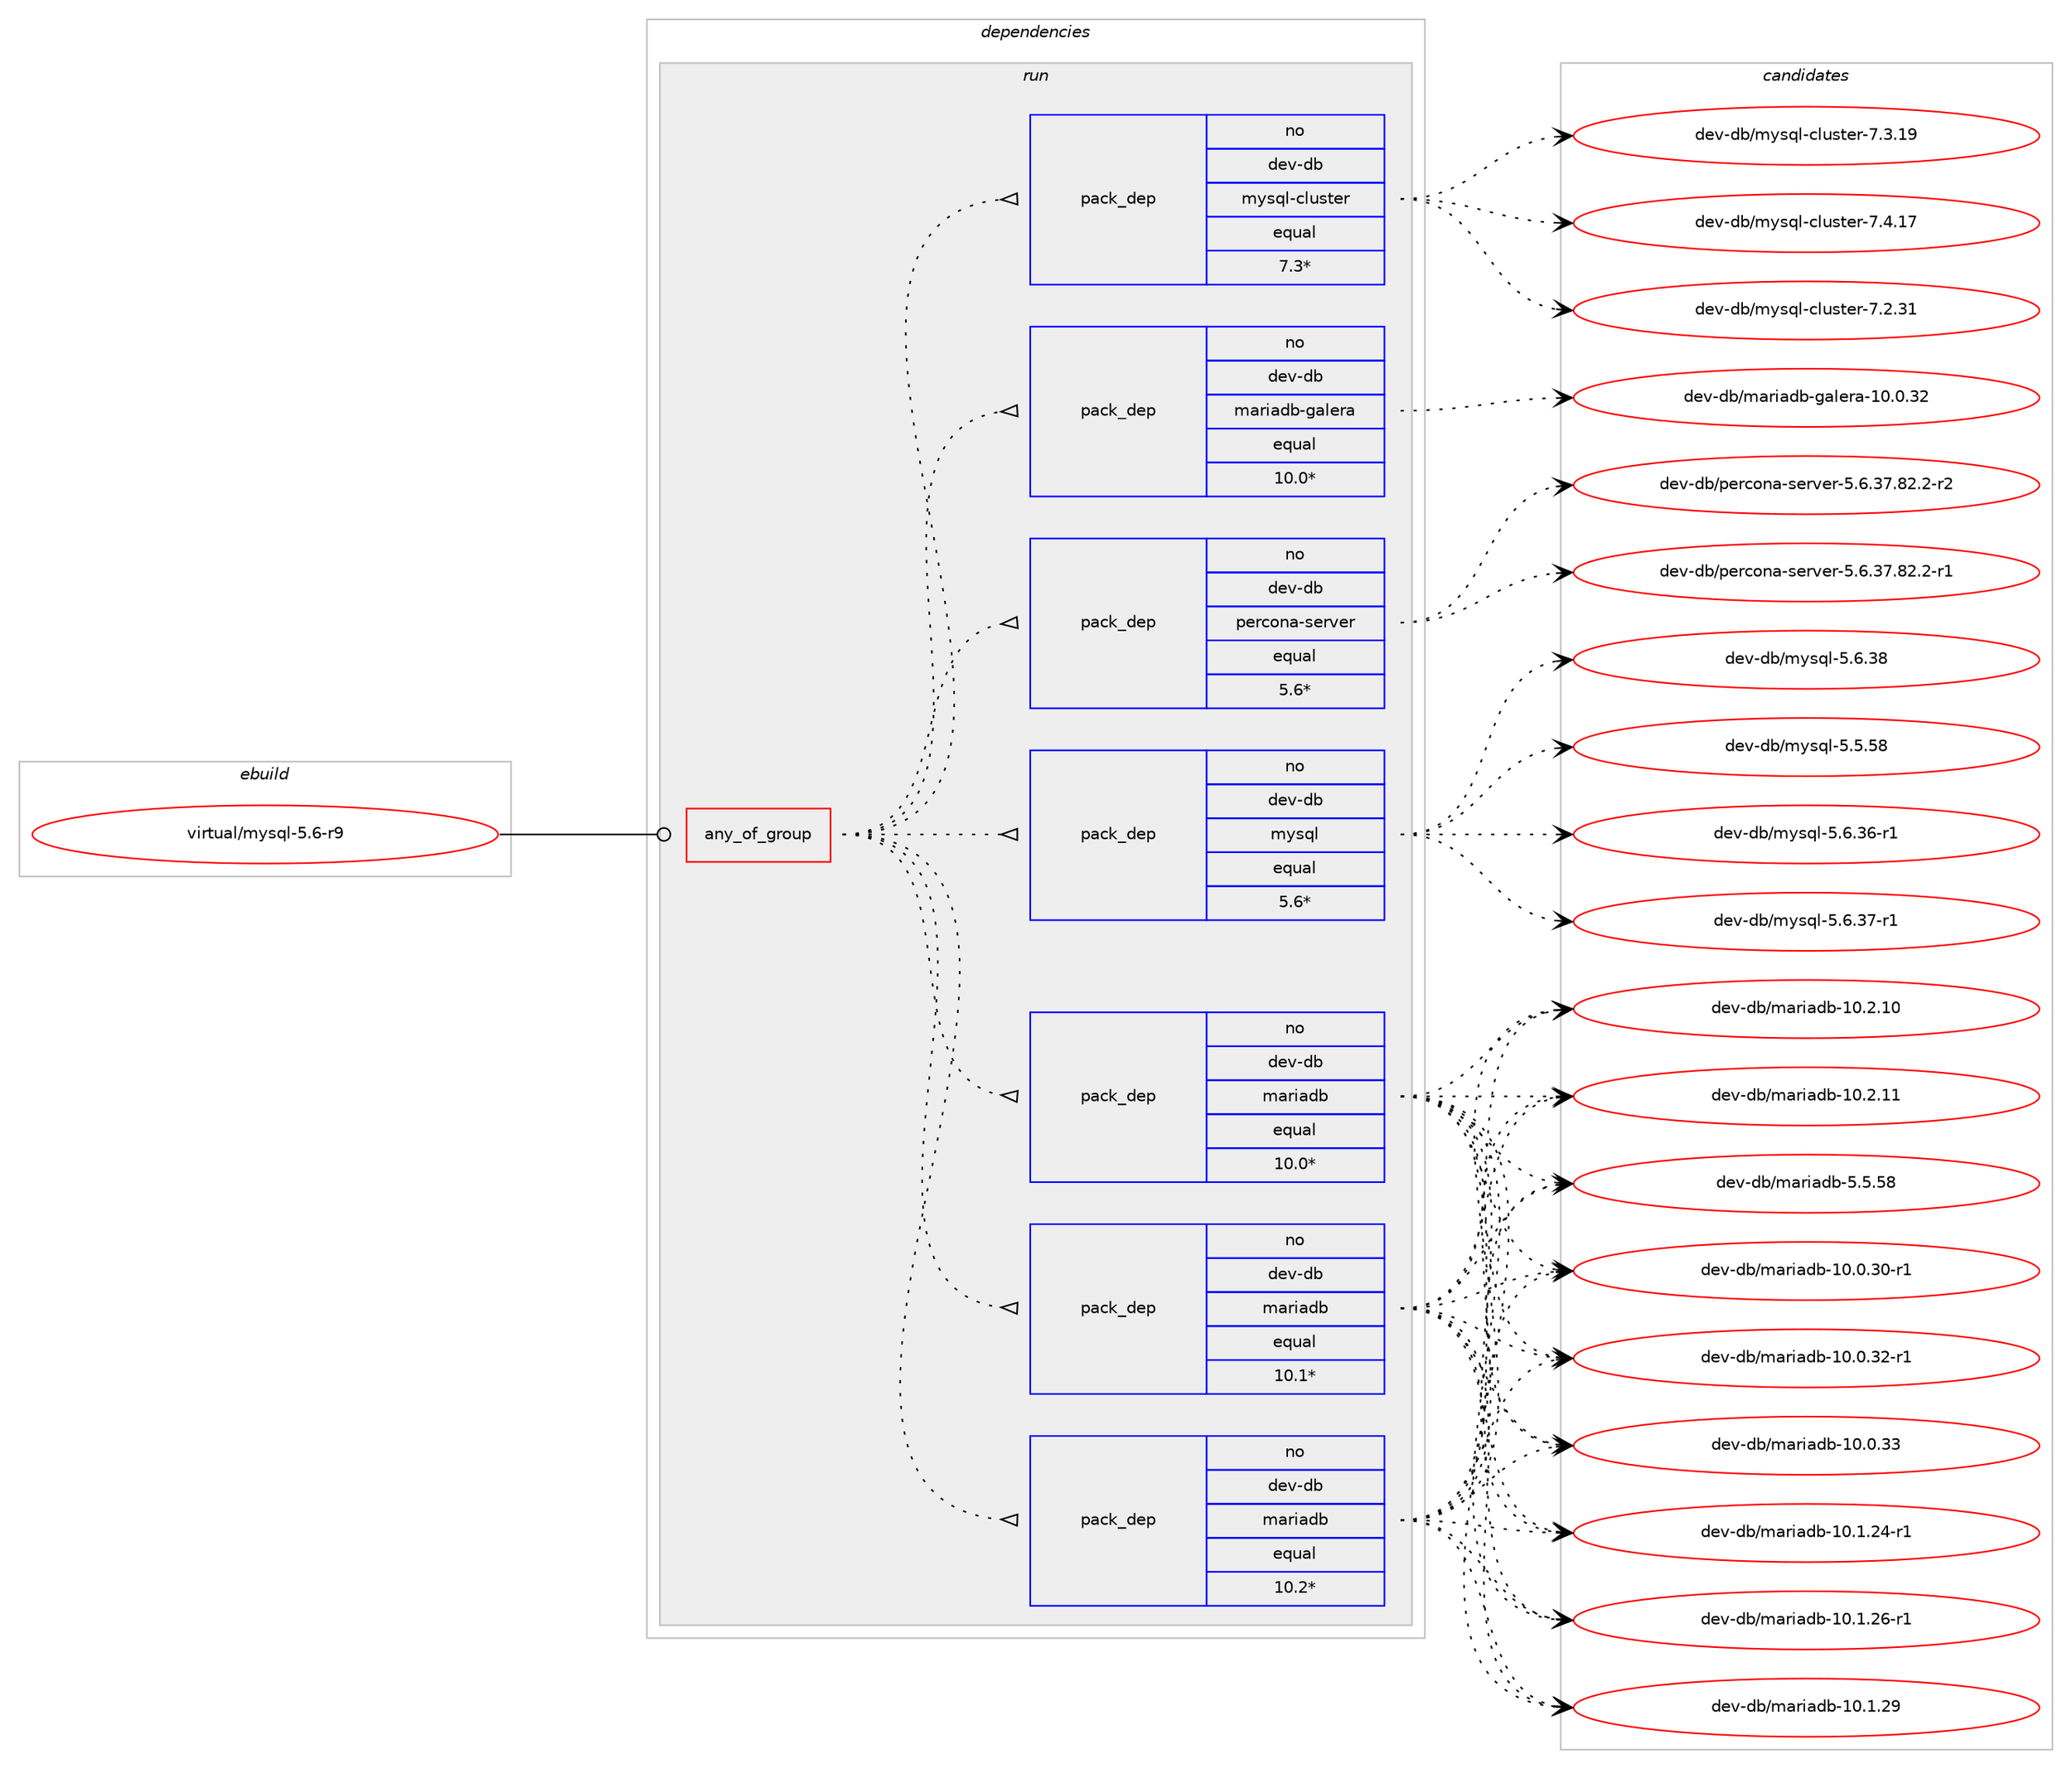 digraph prolog {

# *************
# Graph options
# *************

newrank=true;
concentrate=true;
compound=true;
graph [rankdir=LR,fontname=Helvetica,fontsize=10,ranksep=1.5];#, ranksep=2.5, nodesep=0.2];
edge  [arrowhead=vee];
node  [fontname=Helvetica,fontsize=10];

# **********
# The ebuild
# **********

subgraph cluster_leftcol {
color=gray;
rank=same;
label=<<i>ebuild</i>>;
id [label="virtual/mysql-5.6-r9", color=red, width=4, href="../virtual/mysql-5.6-r9.svg"];
}

# ****************
# The dependencies
# ****************

subgraph cluster_midcol {
color=gray;
label=<<i>dependencies</i>>;
subgraph cluster_compile {
fillcolor="#eeeeee";
style=filled;
label=<<i>compile</i>>;
}
subgraph cluster_compileandrun {
fillcolor="#eeeeee";
style=filled;
label=<<i>compile and run</i>>;
}
subgraph cluster_run {
fillcolor="#eeeeee";
style=filled;
label=<<i>run</i>>;
subgraph any9 {
dependency3724 [label=<<TABLE BORDER="0" CELLBORDER="1" CELLSPACING="0" CELLPADDING="4"><TR><TD CELLPADDING="10">any_of_group</TD></TR></TABLE>>, shape=none, color=red];subgraph pack3490 {
dependency3725 [label=<<TABLE BORDER="0" CELLBORDER="1" CELLSPACING="0" CELLPADDING="4" WIDTH="220"><TR><TD ROWSPAN="6" CELLPADDING="30">pack_dep</TD></TR><TR><TD WIDTH="110">no</TD></TR><TR><TD>dev-db</TD></TR><TR><TD>mariadb</TD></TR><TR><TD>equal</TD></TR><TR><TD>10.2*</TD></TR></TABLE>>, shape=none, color=blue];
}
dependency3724:e -> dependency3725:w [weight=20,style="dotted",arrowhead="oinv"];
subgraph pack3491 {
dependency3726 [label=<<TABLE BORDER="0" CELLBORDER="1" CELLSPACING="0" CELLPADDING="4" WIDTH="220"><TR><TD ROWSPAN="6" CELLPADDING="30">pack_dep</TD></TR><TR><TD WIDTH="110">no</TD></TR><TR><TD>dev-db</TD></TR><TR><TD>mariadb</TD></TR><TR><TD>equal</TD></TR><TR><TD>10.1*</TD></TR></TABLE>>, shape=none, color=blue];
}
dependency3724:e -> dependency3726:w [weight=20,style="dotted",arrowhead="oinv"];
subgraph pack3492 {
dependency3727 [label=<<TABLE BORDER="0" CELLBORDER="1" CELLSPACING="0" CELLPADDING="4" WIDTH="220"><TR><TD ROWSPAN="6" CELLPADDING="30">pack_dep</TD></TR><TR><TD WIDTH="110">no</TD></TR><TR><TD>dev-db</TD></TR><TR><TD>mariadb</TD></TR><TR><TD>equal</TD></TR><TR><TD>10.0*</TD></TR></TABLE>>, shape=none, color=blue];
}
dependency3724:e -> dependency3727:w [weight=20,style="dotted",arrowhead="oinv"];
subgraph pack3493 {
dependency3728 [label=<<TABLE BORDER="0" CELLBORDER="1" CELLSPACING="0" CELLPADDING="4" WIDTH="220"><TR><TD ROWSPAN="6" CELLPADDING="30">pack_dep</TD></TR><TR><TD WIDTH="110">no</TD></TR><TR><TD>dev-db</TD></TR><TR><TD>mysql</TD></TR><TR><TD>equal</TD></TR><TR><TD>5.6*</TD></TR></TABLE>>, shape=none, color=blue];
}
dependency3724:e -> dependency3728:w [weight=20,style="dotted",arrowhead="oinv"];
subgraph pack3494 {
dependency3729 [label=<<TABLE BORDER="0" CELLBORDER="1" CELLSPACING="0" CELLPADDING="4" WIDTH="220"><TR><TD ROWSPAN="6" CELLPADDING="30">pack_dep</TD></TR><TR><TD WIDTH="110">no</TD></TR><TR><TD>dev-db</TD></TR><TR><TD>percona-server</TD></TR><TR><TD>equal</TD></TR><TR><TD>5.6*</TD></TR></TABLE>>, shape=none, color=blue];
}
dependency3724:e -> dependency3729:w [weight=20,style="dotted",arrowhead="oinv"];
subgraph pack3495 {
dependency3730 [label=<<TABLE BORDER="0" CELLBORDER="1" CELLSPACING="0" CELLPADDING="4" WIDTH="220"><TR><TD ROWSPAN="6" CELLPADDING="30">pack_dep</TD></TR><TR><TD WIDTH="110">no</TD></TR><TR><TD>dev-db</TD></TR><TR><TD>mariadb-galera</TD></TR><TR><TD>equal</TD></TR><TR><TD>10.0*</TD></TR></TABLE>>, shape=none, color=blue];
}
dependency3724:e -> dependency3730:w [weight=20,style="dotted",arrowhead="oinv"];
subgraph pack3496 {
dependency3731 [label=<<TABLE BORDER="0" CELLBORDER="1" CELLSPACING="0" CELLPADDING="4" WIDTH="220"><TR><TD ROWSPAN="6" CELLPADDING="30">pack_dep</TD></TR><TR><TD WIDTH="110">no</TD></TR><TR><TD>dev-db</TD></TR><TR><TD>mysql-cluster</TD></TR><TR><TD>equal</TD></TR><TR><TD>7.3*</TD></TR></TABLE>>, shape=none, color=blue];
}
dependency3724:e -> dependency3731:w [weight=20,style="dotted",arrowhead="oinv"];
}
id:e -> dependency3724:w [weight=20,style="solid",arrowhead="odot"];
}
}

# **************
# The candidates
# **************

subgraph cluster_choices {
rank=same;
color=gray;
label=<<i>candidates</i>>;

subgraph choice3490 {
color=black;
nodesep=1;
choice10010111845100984710997114105971009845494846484651484511449 [label="dev-db/mariadb-10.0.30-r1", color=red, width=4,href="../dev-db/mariadb-10.0.30-r1.svg"];
choice10010111845100984710997114105971009845494846484651504511449 [label="dev-db/mariadb-10.0.32-r1", color=red, width=4,href="../dev-db/mariadb-10.0.32-r1.svg"];
choice1001011184510098471099711410597100984549484648465151 [label="dev-db/mariadb-10.0.33", color=red, width=4,href="../dev-db/mariadb-10.0.33.svg"];
choice10010111845100984710997114105971009845494846494650524511449 [label="dev-db/mariadb-10.1.24-r1", color=red, width=4,href="../dev-db/mariadb-10.1.24-r1.svg"];
choice10010111845100984710997114105971009845494846494650544511449 [label="dev-db/mariadb-10.1.26-r1", color=red, width=4,href="../dev-db/mariadb-10.1.26-r1.svg"];
choice1001011184510098471099711410597100984549484649465057 [label="dev-db/mariadb-10.1.29", color=red, width=4,href="../dev-db/mariadb-10.1.29.svg"];
choice1001011184510098471099711410597100984549484650464948 [label="dev-db/mariadb-10.2.10", color=red, width=4,href="../dev-db/mariadb-10.2.10.svg"];
choice1001011184510098471099711410597100984549484650464949 [label="dev-db/mariadb-10.2.11", color=red, width=4,href="../dev-db/mariadb-10.2.11.svg"];
choice10010111845100984710997114105971009845534653465356 [label="dev-db/mariadb-5.5.58", color=red, width=4,href="../dev-db/mariadb-5.5.58.svg"];
dependency3725:e -> choice10010111845100984710997114105971009845494846484651484511449:w [style=dotted,weight="100"];
dependency3725:e -> choice10010111845100984710997114105971009845494846484651504511449:w [style=dotted,weight="100"];
dependency3725:e -> choice1001011184510098471099711410597100984549484648465151:w [style=dotted,weight="100"];
dependency3725:e -> choice10010111845100984710997114105971009845494846494650524511449:w [style=dotted,weight="100"];
dependency3725:e -> choice10010111845100984710997114105971009845494846494650544511449:w [style=dotted,weight="100"];
dependency3725:e -> choice1001011184510098471099711410597100984549484649465057:w [style=dotted,weight="100"];
dependency3725:e -> choice1001011184510098471099711410597100984549484650464948:w [style=dotted,weight="100"];
dependency3725:e -> choice1001011184510098471099711410597100984549484650464949:w [style=dotted,weight="100"];
dependency3725:e -> choice10010111845100984710997114105971009845534653465356:w [style=dotted,weight="100"];
}
subgraph choice3491 {
color=black;
nodesep=1;
choice10010111845100984710997114105971009845494846484651484511449 [label="dev-db/mariadb-10.0.30-r1", color=red, width=4,href="../dev-db/mariadb-10.0.30-r1.svg"];
choice10010111845100984710997114105971009845494846484651504511449 [label="dev-db/mariadb-10.0.32-r1", color=red, width=4,href="../dev-db/mariadb-10.0.32-r1.svg"];
choice1001011184510098471099711410597100984549484648465151 [label="dev-db/mariadb-10.0.33", color=red, width=4,href="../dev-db/mariadb-10.0.33.svg"];
choice10010111845100984710997114105971009845494846494650524511449 [label="dev-db/mariadb-10.1.24-r1", color=red, width=4,href="../dev-db/mariadb-10.1.24-r1.svg"];
choice10010111845100984710997114105971009845494846494650544511449 [label="dev-db/mariadb-10.1.26-r1", color=red, width=4,href="../dev-db/mariadb-10.1.26-r1.svg"];
choice1001011184510098471099711410597100984549484649465057 [label="dev-db/mariadb-10.1.29", color=red, width=4,href="../dev-db/mariadb-10.1.29.svg"];
choice1001011184510098471099711410597100984549484650464948 [label="dev-db/mariadb-10.2.10", color=red, width=4,href="../dev-db/mariadb-10.2.10.svg"];
choice1001011184510098471099711410597100984549484650464949 [label="dev-db/mariadb-10.2.11", color=red, width=4,href="../dev-db/mariadb-10.2.11.svg"];
choice10010111845100984710997114105971009845534653465356 [label="dev-db/mariadb-5.5.58", color=red, width=4,href="../dev-db/mariadb-5.5.58.svg"];
dependency3726:e -> choice10010111845100984710997114105971009845494846484651484511449:w [style=dotted,weight="100"];
dependency3726:e -> choice10010111845100984710997114105971009845494846484651504511449:w [style=dotted,weight="100"];
dependency3726:e -> choice1001011184510098471099711410597100984549484648465151:w [style=dotted,weight="100"];
dependency3726:e -> choice10010111845100984710997114105971009845494846494650524511449:w [style=dotted,weight="100"];
dependency3726:e -> choice10010111845100984710997114105971009845494846494650544511449:w [style=dotted,weight="100"];
dependency3726:e -> choice1001011184510098471099711410597100984549484649465057:w [style=dotted,weight="100"];
dependency3726:e -> choice1001011184510098471099711410597100984549484650464948:w [style=dotted,weight="100"];
dependency3726:e -> choice1001011184510098471099711410597100984549484650464949:w [style=dotted,weight="100"];
dependency3726:e -> choice10010111845100984710997114105971009845534653465356:w [style=dotted,weight="100"];
}
subgraph choice3492 {
color=black;
nodesep=1;
choice10010111845100984710997114105971009845494846484651484511449 [label="dev-db/mariadb-10.0.30-r1", color=red, width=4,href="../dev-db/mariadb-10.0.30-r1.svg"];
choice10010111845100984710997114105971009845494846484651504511449 [label="dev-db/mariadb-10.0.32-r1", color=red, width=4,href="../dev-db/mariadb-10.0.32-r1.svg"];
choice1001011184510098471099711410597100984549484648465151 [label="dev-db/mariadb-10.0.33", color=red, width=4,href="../dev-db/mariadb-10.0.33.svg"];
choice10010111845100984710997114105971009845494846494650524511449 [label="dev-db/mariadb-10.1.24-r1", color=red, width=4,href="../dev-db/mariadb-10.1.24-r1.svg"];
choice10010111845100984710997114105971009845494846494650544511449 [label="dev-db/mariadb-10.1.26-r1", color=red, width=4,href="../dev-db/mariadb-10.1.26-r1.svg"];
choice1001011184510098471099711410597100984549484649465057 [label="dev-db/mariadb-10.1.29", color=red, width=4,href="../dev-db/mariadb-10.1.29.svg"];
choice1001011184510098471099711410597100984549484650464948 [label="dev-db/mariadb-10.2.10", color=red, width=4,href="../dev-db/mariadb-10.2.10.svg"];
choice1001011184510098471099711410597100984549484650464949 [label="dev-db/mariadb-10.2.11", color=red, width=4,href="../dev-db/mariadb-10.2.11.svg"];
choice10010111845100984710997114105971009845534653465356 [label="dev-db/mariadb-5.5.58", color=red, width=4,href="../dev-db/mariadb-5.5.58.svg"];
dependency3727:e -> choice10010111845100984710997114105971009845494846484651484511449:w [style=dotted,weight="100"];
dependency3727:e -> choice10010111845100984710997114105971009845494846484651504511449:w [style=dotted,weight="100"];
dependency3727:e -> choice1001011184510098471099711410597100984549484648465151:w [style=dotted,weight="100"];
dependency3727:e -> choice10010111845100984710997114105971009845494846494650524511449:w [style=dotted,weight="100"];
dependency3727:e -> choice10010111845100984710997114105971009845494846494650544511449:w [style=dotted,weight="100"];
dependency3727:e -> choice1001011184510098471099711410597100984549484649465057:w [style=dotted,weight="100"];
dependency3727:e -> choice1001011184510098471099711410597100984549484650464948:w [style=dotted,weight="100"];
dependency3727:e -> choice1001011184510098471099711410597100984549484650464949:w [style=dotted,weight="100"];
dependency3727:e -> choice10010111845100984710997114105971009845534653465356:w [style=dotted,weight="100"];
}
subgraph choice3493 {
color=black;
nodesep=1;
choice10010111845100984710912111511310845534653465356 [label="dev-db/mysql-5.5.58", color=red, width=4,href="../dev-db/mysql-5.5.58.svg"];
choice100101118451009847109121115113108455346544651544511449 [label="dev-db/mysql-5.6.36-r1", color=red, width=4,href="../dev-db/mysql-5.6.36-r1.svg"];
choice100101118451009847109121115113108455346544651554511449 [label="dev-db/mysql-5.6.37-r1", color=red, width=4,href="../dev-db/mysql-5.6.37-r1.svg"];
choice10010111845100984710912111511310845534654465156 [label="dev-db/mysql-5.6.38", color=red, width=4,href="../dev-db/mysql-5.6.38.svg"];
dependency3728:e -> choice10010111845100984710912111511310845534653465356:w [style=dotted,weight="100"];
dependency3728:e -> choice100101118451009847109121115113108455346544651544511449:w [style=dotted,weight="100"];
dependency3728:e -> choice100101118451009847109121115113108455346544651554511449:w [style=dotted,weight="100"];
dependency3728:e -> choice10010111845100984710912111511310845534654465156:w [style=dotted,weight="100"];
}
subgraph choice3494 {
color=black;
nodesep=1;
choice1001011184510098471121011149911111097451151011141181011144553465446515546565046504511449 [label="dev-db/percona-server-5.6.37.82.2-r1", color=red, width=4,href="../dev-db/percona-server-5.6.37.82.2-r1.svg"];
choice1001011184510098471121011149911111097451151011141181011144553465446515546565046504511450 [label="dev-db/percona-server-5.6.37.82.2-r2", color=red, width=4,href="../dev-db/percona-server-5.6.37.82.2-r2.svg"];
dependency3729:e -> choice1001011184510098471121011149911111097451151011141181011144553465446515546565046504511449:w [style=dotted,weight="100"];
dependency3729:e -> choice1001011184510098471121011149911111097451151011141181011144553465446515546565046504511450:w [style=dotted,weight="100"];
}
subgraph choice3495 {
color=black;
nodesep=1;
choice1001011184510098471099711410597100984510397108101114974549484648465150 [label="dev-db/mariadb-galera-10.0.32", color=red, width=4,href="../dev-db/mariadb-galera-10.0.32.svg"];
dependency3730:e -> choice1001011184510098471099711410597100984510397108101114974549484648465150:w [style=dotted,weight="100"];
}
subgraph choice3496 {
color=black;
nodesep=1;
choice100101118451009847109121115113108459910811711511610111445554650465149 [label="dev-db/mysql-cluster-7.2.31", color=red, width=4,href="../dev-db/mysql-cluster-7.2.31.svg"];
choice100101118451009847109121115113108459910811711511610111445554651464957 [label="dev-db/mysql-cluster-7.3.19", color=red, width=4,href="../dev-db/mysql-cluster-7.3.19.svg"];
choice100101118451009847109121115113108459910811711511610111445554652464955 [label="dev-db/mysql-cluster-7.4.17", color=red, width=4,href="../dev-db/mysql-cluster-7.4.17.svg"];
dependency3731:e -> choice100101118451009847109121115113108459910811711511610111445554650465149:w [style=dotted,weight="100"];
dependency3731:e -> choice100101118451009847109121115113108459910811711511610111445554651464957:w [style=dotted,weight="100"];
dependency3731:e -> choice100101118451009847109121115113108459910811711511610111445554652464955:w [style=dotted,weight="100"];
}
}

}
